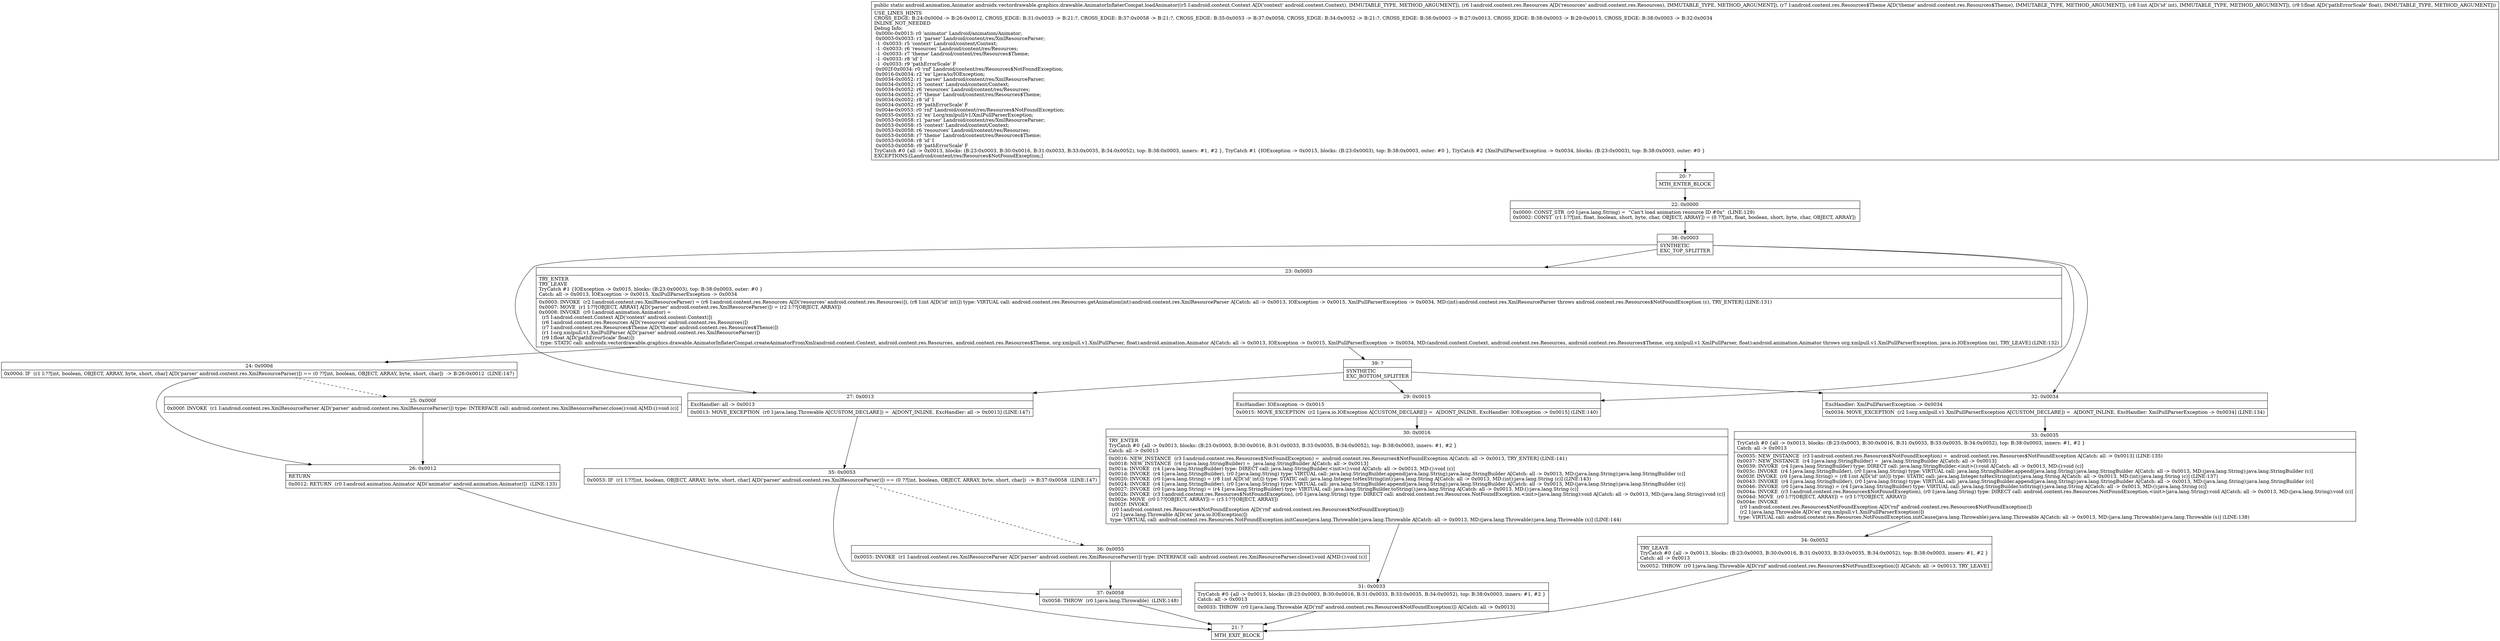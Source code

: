 digraph "CFG forandroidx.vectordrawable.graphics.drawable.AnimatorInflaterCompat.loadAnimator(Landroid\/content\/Context;Landroid\/content\/res\/Resources;Landroid\/content\/res\/Resources$Theme;IF)Landroid\/animation\/Animator;" {
Node_20 [shape=record,label="{20\:\ ?|MTH_ENTER_BLOCK\l}"];
Node_22 [shape=record,label="{22\:\ 0x0000|0x0000: CONST_STR  (r0 I:java.lang.String) =  \"Can't load animation resource ID #0x\"  (LINE:129)\l0x0002: CONST  (r1 I:??[int, float, boolean, short, byte, char, OBJECT, ARRAY]) = (0 ??[int, float, boolean, short, byte, char, OBJECT, ARRAY]) \l}"];
Node_38 [shape=record,label="{38\:\ 0x0003|SYNTHETIC\lEXC_TOP_SPLITTER\l}"];
Node_23 [shape=record,label="{23\:\ 0x0003|TRY_ENTER\lTRY_LEAVE\lTryCatch #1 \{IOException \-\> 0x0015, blocks: (B:23:0x0003), top: B:38:0x0003, outer: #0 \}\lCatch: all \-\> 0x0013, IOException \-\> 0x0015, XmlPullParserException \-\> 0x0034\l|0x0003: INVOKE  (r2 I:android.content.res.XmlResourceParser) = (r6 I:android.content.res.Resources A[D('resources' android.content.res.Resources)]), (r8 I:int A[D('id' int)]) type: VIRTUAL call: android.content.res.Resources.getAnimation(int):android.content.res.XmlResourceParser A[Catch: all \-\> 0x0013, IOException \-\> 0x0015, XmlPullParserException \-\> 0x0034, MD:(int):android.content.res.XmlResourceParser throws android.content.res.Resources$NotFoundException (c), TRY_ENTER] (LINE:131)\l0x0007: MOVE  (r1 I:??[OBJECT, ARRAY] A[D('parser' android.content.res.XmlResourceParser)]) = (r2 I:??[OBJECT, ARRAY]) \l0x0008: INVOKE  (r0 I:android.animation.Animator) = \l  (r5 I:android.content.Context A[D('context' android.content.Context)])\l  (r6 I:android.content.res.Resources A[D('resources' android.content.res.Resources)])\l  (r7 I:android.content.res.Resources$Theme A[D('theme' android.content.res.Resources$Theme)])\l  (r1 I:org.xmlpull.v1.XmlPullParser A[D('parser' android.content.res.XmlResourceParser)])\l  (r9 I:float A[D('pathErrorScale' float)])\l type: STATIC call: androidx.vectordrawable.graphics.drawable.AnimatorInflaterCompat.createAnimatorFromXml(android.content.Context, android.content.res.Resources, android.content.res.Resources$Theme, org.xmlpull.v1.XmlPullParser, float):android.animation.Animator A[Catch: all \-\> 0x0013, IOException \-\> 0x0015, XmlPullParserException \-\> 0x0034, MD:(android.content.Context, android.content.res.Resources, android.content.res.Resources$Theme, org.xmlpull.v1.XmlPullParser, float):android.animation.Animator throws org.xmlpull.v1.XmlPullParserException, java.io.IOException (m), TRY_LEAVE] (LINE:132)\l}"];
Node_24 [shape=record,label="{24\:\ 0x000d|0x000d: IF  (r1 I:??[int, boolean, OBJECT, ARRAY, byte, short, char] A[D('parser' android.content.res.XmlResourceParser)]) == (0 ??[int, boolean, OBJECT, ARRAY, byte, short, char])  \-\> B:26:0x0012  (LINE:147)\l}"];
Node_25 [shape=record,label="{25\:\ 0x000f|0x000f: INVOKE  (r1 I:android.content.res.XmlResourceParser A[D('parser' android.content.res.XmlResourceParser)]) type: INTERFACE call: android.content.res.XmlResourceParser.close():void A[MD:():void (c)]\l}"];
Node_26 [shape=record,label="{26\:\ 0x0012|RETURN\l|0x0012: RETURN  (r0 I:android.animation.Animator A[D('animator' android.animation.Animator)])  (LINE:133)\l}"];
Node_21 [shape=record,label="{21\:\ ?|MTH_EXIT_BLOCK\l}"];
Node_39 [shape=record,label="{39\:\ ?|SYNTHETIC\lEXC_BOTTOM_SPLITTER\l}"];
Node_27 [shape=record,label="{27\:\ 0x0013|ExcHandler: all \-\> 0x0013\l|0x0013: MOVE_EXCEPTION  (r0 I:java.lang.Throwable A[CUSTOM_DECLARE]) =  A[DONT_INLINE, ExcHandler: all \-\> 0x0013] (LINE:147)\l}"];
Node_35 [shape=record,label="{35\:\ 0x0053|0x0053: IF  (r1 I:??[int, boolean, OBJECT, ARRAY, byte, short, char] A[D('parser' android.content.res.XmlResourceParser)]) == (0 ??[int, boolean, OBJECT, ARRAY, byte, short, char])  \-\> B:37:0x0058  (LINE:147)\l}"];
Node_36 [shape=record,label="{36\:\ 0x0055|0x0055: INVOKE  (r1 I:android.content.res.XmlResourceParser A[D('parser' android.content.res.XmlResourceParser)]) type: INTERFACE call: android.content.res.XmlResourceParser.close():void A[MD:():void (c)]\l}"];
Node_37 [shape=record,label="{37\:\ 0x0058|0x0058: THROW  (r0 I:java.lang.Throwable)  (LINE:148)\l}"];
Node_29 [shape=record,label="{29\:\ 0x0015|ExcHandler: IOException \-\> 0x0015\l|0x0015: MOVE_EXCEPTION  (r2 I:java.io.IOException A[CUSTOM_DECLARE]) =  A[DONT_INLINE, ExcHandler: IOException \-\> 0x0015] (LINE:140)\l}"];
Node_30 [shape=record,label="{30\:\ 0x0016|TRY_ENTER\lTryCatch #0 \{all \-\> 0x0013, blocks: (B:23:0x0003, B:30:0x0016, B:31:0x0033, B:33:0x0035, B:34:0x0052), top: B:38:0x0003, inners: #1, #2 \}\lCatch: all \-\> 0x0013\l|0x0016: NEW_INSTANCE  (r3 I:android.content.res.Resources$NotFoundException) =  android.content.res.Resources$NotFoundException A[Catch: all \-\> 0x0013, TRY_ENTER] (LINE:141)\l0x0018: NEW_INSTANCE  (r4 I:java.lang.StringBuilder) =  java.lang.StringBuilder A[Catch: all \-\> 0x0013]\l0x001a: INVOKE  (r4 I:java.lang.StringBuilder) type: DIRECT call: java.lang.StringBuilder.\<init\>():void A[Catch: all \-\> 0x0013, MD:():void (c)]\l0x001d: INVOKE  (r4 I:java.lang.StringBuilder), (r0 I:java.lang.String) type: VIRTUAL call: java.lang.StringBuilder.append(java.lang.String):java.lang.StringBuilder A[Catch: all \-\> 0x0013, MD:(java.lang.String):java.lang.StringBuilder (c)]\l0x0020: INVOKE  (r0 I:java.lang.String) = (r8 I:int A[D('id' int)]) type: STATIC call: java.lang.Integer.toHexString(int):java.lang.String A[Catch: all \-\> 0x0013, MD:(int):java.lang.String (c)] (LINE:143)\l0x0024: INVOKE  (r4 I:java.lang.StringBuilder), (r0 I:java.lang.String) type: VIRTUAL call: java.lang.StringBuilder.append(java.lang.String):java.lang.StringBuilder A[Catch: all \-\> 0x0013, MD:(java.lang.String):java.lang.StringBuilder (c)]\l0x0027: INVOKE  (r0 I:java.lang.String) = (r4 I:java.lang.StringBuilder) type: VIRTUAL call: java.lang.StringBuilder.toString():java.lang.String A[Catch: all \-\> 0x0013, MD:():java.lang.String (c)]\l0x002b: INVOKE  (r3 I:android.content.res.Resources$NotFoundException), (r0 I:java.lang.String) type: DIRECT call: android.content.res.Resources.NotFoundException.\<init\>(java.lang.String):void A[Catch: all \-\> 0x0013, MD:(java.lang.String):void (c)]\l0x002e: MOVE  (r0 I:??[OBJECT, ARRAY]) = (r3 I:??[OBJECT, ARRAY]) \l0x002f: INVOKE  \l  (r0 I:android.content.res.Resources$NotFoundException A[D('rnf' android.content.res.Resources$NotFoundException)])\l  (r2 I:java.lang.Throwable A[D('ex' java.io.IOException)])\l type: VIRTUAL call: android.content.res.Resources.NotFoundException.initCause(java.lang.Throwable):java.lang.Throwable A[Catch: all \-\> 0x0013, MD:(java.lang.Throwable):java.lang.Throwable (s)] (LINE:144)\l}"];
Node_31 [shape=record,label="{31\:\ 0x0033|TryCatch #0 \{all \-\> 0x0013, blocks: (B:23:0x0003, B:30:0x0016, B:31:0x0033, B:33:0x0035, B:34:0x0052), top: B:38:0x0003, inners: #1, #2 \}\lCatch: all \-\> 0x0013\l|0x0033: THROW  (r0 I:java.lang.Throwable A[D('rnf' android.content.res.Resources$NotFoundException)]) A[Catch: all \-\> 0x0013]\l}"];
Node_32 [shape=record,label="{32\:\ 0x0034|ExcHandler: XmlPullParserException \-\> 0x0034\l|0x0034: MOVE_EXCEPTION  (r2 I:org.xmlpull.v1.XmlPullParserException A[CUSTOM_DECLARE]) =  A[DONT_INLINE, ExcHandler: XmlPullParserException \-\> 0x0034] (LINE:134)\l}"];
Node_33 [shape=record,label="{33\:\ 0x0035|TryCatch #0 \{all \-\> 0x0013, blocks: (B:23:0x0003, B:30:0x0016, B:31:0x0033, B:33:0x0035, B:34:0x0052), top: B:38:0x0003, inners: #1, #2 \}\lCatch: all \-\> 0x0013\l|0x0035: NEW_INSTANCE  (r3 I:android.content.res.Resources$NotFoundException) =  android.content.res.Resources$NotFoundException A[Catch: all \-\> 0x0013] (LINE:135)\l0x0037: NEW_INSTANCE  (r4 I:java.lang.StringBuilder) =  java.lang.StringBuilder A[Catch: all \-\> 0x0013]\l0x0039: INVOKE  (r4 I:java.lang.StringBuilder) type: DIRECT call: java.lang.StringBuilder.\<init\>():void A[Catch: all \-\> 0x0013, MD:():void (c)]\l0x003c: INVOKE  (r4 I:java.lang.StringBuilder), (r0 I:java.lang.String) type: VIRTUAL call: java.lang.StringBuilder.append(java.lang.String):java.lang.StringBuilder A[Catch: all \-\> 0x0013, MD:(java.lang.String):java.lang.StringBuilder (c)]\l0x003f: INVOKE  (r0 I:java.lang.String) = (r8 I:int A[D('id' int)]) type: STATIC call: java.lang.Integer.toHexString(int):java.lang.String A[Catch: all \-\> 0x0013, MD:(int):java.lang.String (c)] (LINE:137)\l0x0043: INVOKE  (r4 I:java.lang.StringBuilder), (r0 I:java.lang.String) type: VIRTUAL call: java.lang.StringBuilder.append(java.lang.String):java.lang.StringBuilder A[Catch: all \-\> 0x0013, MD:(java.lang.String):java.lang.StringBuilder (c)]\l0x0046: INVOKE  (r0 I:java.lang.String) = (r4 I:java.lang.StringBuilder) type: VIRTUAL call: java.lang.StringBuilder.toString():java.lang.String A[Catch: all \-\> 0x0013, MD:():java.lang.String (c)]\l0x004a: INVOKE  (r3 I:android.content.res.Resources$NotFoundException), (r0 I:java.lang.String) type: DIRECT call: android.content.res.Resources.NotFoundException.\<init\>(java.lang.String):void A[Catch: all \-\> 0x0013, MD:(java.lang.String):void (c)]\l0x004d: MOVE  (r0 I:??[OBJECT, ARRAY]) = (r3 I:??[OBJECT, ARRAY]) \l0x004e: INVOKE  \l  (r0 I:android.content.res.Resources$NotFoundException A[D('rnf' android.content.res.Resources$NotFoundException)])\l  (r2 I:java.lang.Throwable A[D('ex' org.xmlpull.v1.XmlPullParserException)])\l type: VIRTUAL call: android.content.res.Resources.NotFoundException.initCause(java.lang.Throwable):java.lang.Throwable A[Catch: all \-\> 0x0013, MD:(java.lang.Throwable):java.lang.Throwable (s)] (LINE:138)\l}"];
Node_34 [shape=record,label="{34\:\ 0x0052|TRY_LEAVE\lTryCatch #0 \{all \-\> 0x0013, blocks: (B:23:0x0003, B:30:0x0016, B:31:0x0033, B:33:0x0035, B:34:0x0052), top: B:38:0x0003, inners: #1, #2 \}\lCatch: all \-\> 0x0013\l|0x0052: THROW  (r0 I:java.lang.Throwable A[D('rnf' android.content.res.Resources$NotFoundException)]) A[Catch: all \-\> 0x0013, TRY_LEAVE]\l}"];
MethodNode[shape=record,label="{public static android.animation.Animator androidx.vectordrawable.graphics.drawable.AnimatorInflaterCompat.loadAnimator((r5 I:android.content.Context A[D('context' android.content.Context), IMMUTABLE_TYPE, METHOD_ARGUMENT]), (r6 I:android.content.res.Resources A[D('resources' android.content.res.Resources), IMMUTABLE_TYPE, METHOD_ARGUMENT]), (r7 I:android.content.res.Resources$Theme A[D('theme' android.content.res.Resources$Theme), IMMUTABLE_TYPE, METHOD_ARGUMENT]), (r8 I:int A[D('id' int), IMMUTABLE_TYPE, METHOD_ARGUMENT]), (r9 I:float A[D('pathErrorScale' float), IMMUTABLE_TYPE, METHOD_ARGUMENT]))  | USE_LINES_HINTS\lCROSS_EDGE: B:24:0x000d \-\> B:26:0x0012, CROSS_EDGE: B:31:0x0033 \-\> B:21:?, CROSS_EDGE: B:37:0x0058 \-\> B:21:?, CROSS_EDGE: B:35:0x0053 \-\> B:37:0x0058, CROSS_EDGE: B:34:0x0052 \-\> B:21:?, CROSS_EDGE: B:38:0x0003 \-\> B:27:0x0013, CROSS_EDGE: B:38:0x0003 \-\> B:29:0x0015, CROSS_EDGE: B:38:0x0003 \-\> B:32:0x0034\lINLINE_NOT_NEEDED\lDebug Info:\l  0x000c\-0x0013: r0 'animator' Landroid\/animation\/Animator;\l  0x0003\-0x0033: r1 'parser' Landroid\/content\/res\/XmlResourceParser;\l  \-1 \-0x0033: r5 'context' Landroid\/content\/Context;\l  \-1 \-0x0033: r6 'resources' Landroid\/content\/res\/Resources;\l  \-1 \-0x0033: r7 'theme' Landroid\/content\/res\/Resources$Theme;\l  \-1 \-0x0033: r8 'id' I\l  \-1 \-0x0033: r9 'pathErrorScale' F\l  0x002f\-0x0034: r0 'rnf' Landroid\/content\/res\/Resources$NotFoundException;\l  0x0016\-0x0034: r2 'ex' Ljava\/io\/IOException;\l  0x0034\-0x0052: r1 'parser' Landroid\/content\/res\/XmlResourceParser;\l  0x0034\-0x0052: r5 'context' Landroid\/content\/Context;\l  0x0034\-0x0052: r6 'resources' Landroid\/content\/res\/Resources;\l  0x0034\-0x0052: r7 'theme' Landroid\/content\/res\/Resources$Theme;\l  0x0034\-0x0052: r8 'id' I\l  0x0034\-0x0052: r9 'pathErrorScale' F\l  0x004e\-0x0053: r0 'rnf' Landroid\/content\/res\/Resources$NotFoundException;\l  0x0035\-0x0053: r2 'ex' Lorg\/xmlpull\/v1\/XmlPullParserException;\l  0x0053\-0x0058: r1 'parser' Landroid\/content\/res\/XmlResourceParser;\l  0x0053\-0x0058: r5 'context' Landroid\/content\/Context;\l  0x0053\-0x0058: r6 'resources' Landroid\/content\/res\/Resources;\l  0x0053\-0x0058: r7 'theme' Landroid\/content\/res\/Resources$Theme;\l  0x0053\-0x0058: r8 'id' I\l  0x0053\-0x0058: r9 'pathErrorScale' F\lTryCatch #0 \{all \-\> 0x0013, blocks: (B:23:0x0003, B:30:0x0016, B:31:0x0033, B:33:0x0035, B:34:0x0052), top: B:38:0x0003, inners: #1, #2 \}, TryCatch #1 \{IOException \-\> 0x0015, blocks: (B:23:0x0003), top: B:38:0x0003, outer: #0 \}, TryCatch #2 \{XmlPullParserException \-\> 0x0034, blocks: (B:23:0x0003), top: B:38:0x0003, outer: #0 \}\lEXCEPTIONS:[Landroid\/content\/res\/Resources$NotFoundException;]\l}"];
MethodNode -> Node_20;Node_20 -> Node_22;
Node_22 -> Node_38;
Node_38 -> Node_23;
Node_38 -> Node_27;
Node_38 -> Node_29;
Node_38 -> Node_32;
Node_23 -> Node_24;
Node_23 -> Node_39;
Node_24 -> Node_25[style=dashed];
Node_24 -> Node_26;
Node_25 -> Node_26;
Node_26 -> Node_21;
Node_39 -> Node_29;
Node_39 -> Node_27;
Node_39 -> Node_32;
Node_27 -> Node_35;
Node_35 -> Node_36[style=dashed];
Node_35 -> Node_37;
Node_36 -> Node_37;
Node_37 -> Node_21;
Node_29 -> Node_30;
Node_30 -> Node_31;
Node_31 -> Node_21;
Node_32 -> Node_33;
Node_33 -> Node_34;
Node_34 -> Node_21;
}

